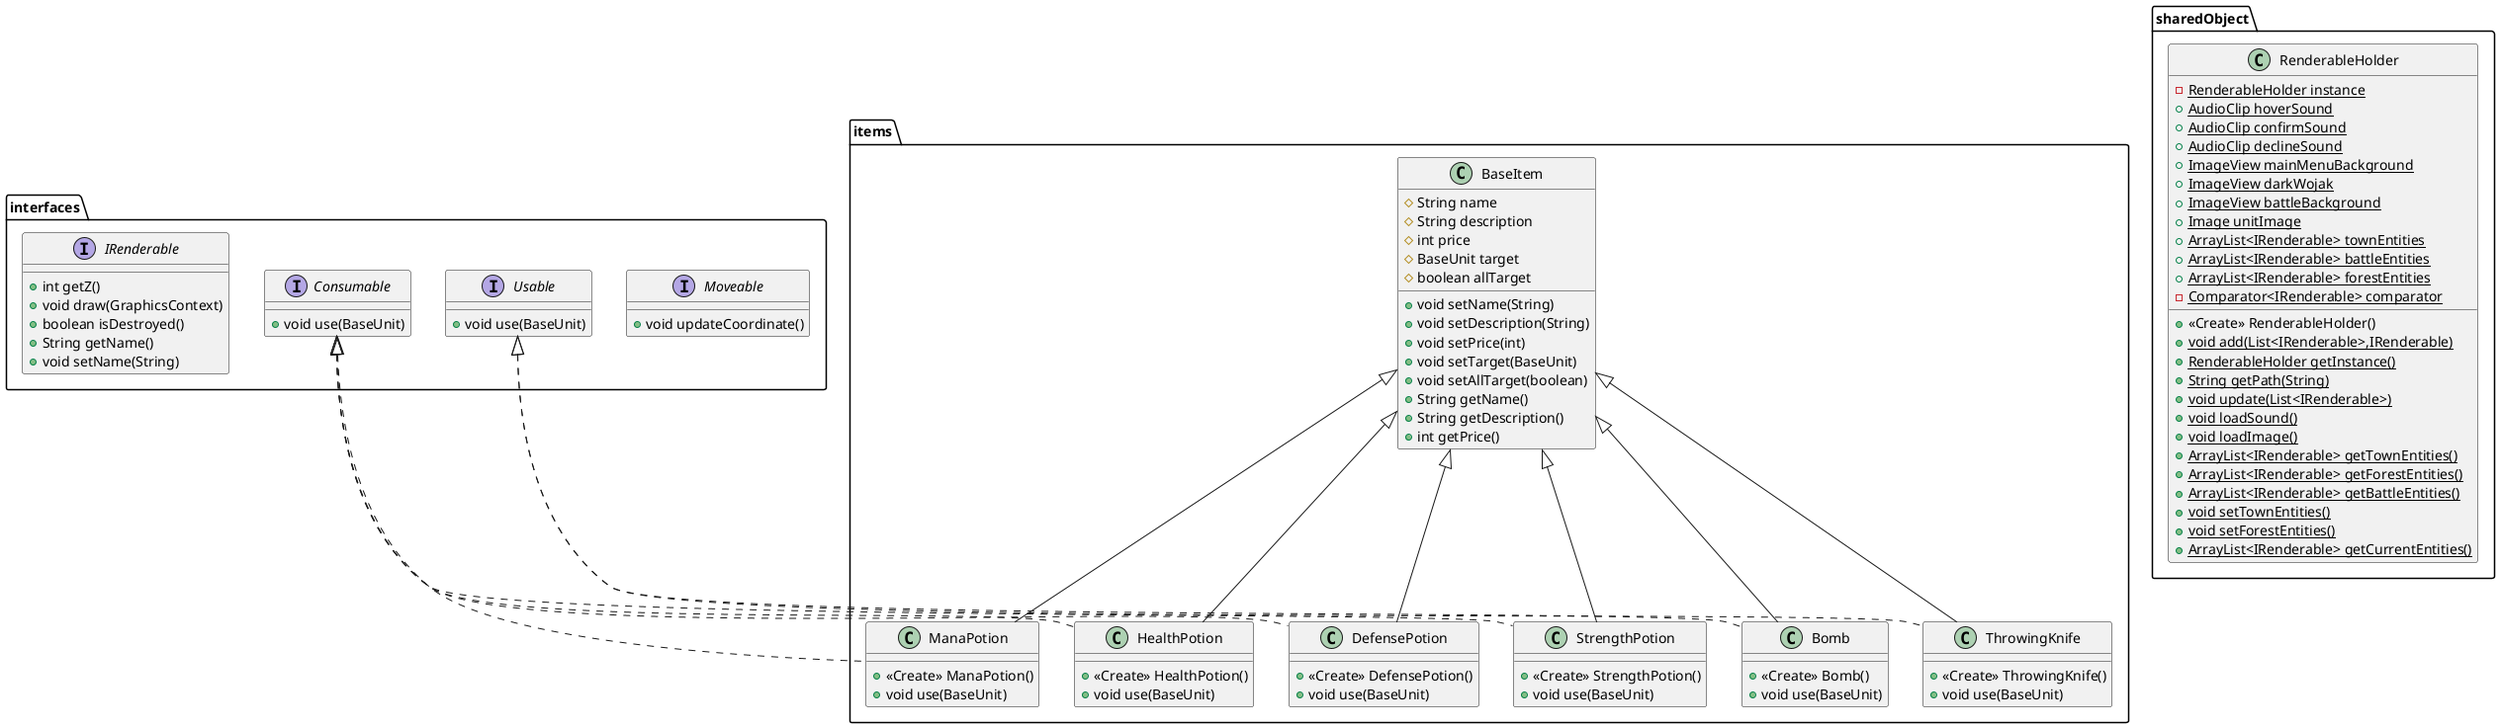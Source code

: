 @startuml
interface interfaces.Moveable {
+ void updateCoordinate()
}
class sharedObject.RenderableHolder {
- {static} RenderableHolder instance
+ {static} AudioClip hoverSound
+ {static} AudioClip confirmSound
+ {static} AudioClip declineSound
+ {static} ImageView mainMenuBackground
+ {static} ImageView darkWojak
+ {static} ImageView battleBackground
+ {static} Image unitImage
+ {static} ArrayList<IRenderable> townEntities
+ {static} ArrayList<IRenderable> battleEntities
+ {static} ArrayList<IRenderable> forestEntities
- {static} Comparator<IRenderable> comparator
+ <<Create>> RenderableHolder()
+ {static} void add(List<IRenderable>,IRenderable)
+ {static} RenderableHolder getInstance()
+ {static} String getPath(String)
+ {static} void update(List<IRenderable>)
+ {static} void loadSound()
+ {static} void loadImage()
+ {static} ArrayList<IRenderable> getTownEntities()
+ {static} ArrayList<IRenderable> getForestEntities()
+ {static} ArrayList<IRenderable> getBattleEntities()
+ {static} void setTownEntities()
+ {static} void setForestEntities()
+ {static} ArrayList<IRenderable> getCurrentEntities()
}
class items.DefensePotion {
+ <<Create>> DefensePotion()
+ void use(BaseUnit)
}
class items.Bomb {
+ <<Create>> Bomb()
+ void use(BaseUnit)
}
class items.ManaPotion {
+ <<Create>> ManaPotion()
+ void use(BaseUnit)
}
class items.HealthPotion {
+ <<Create>> HealthPotion()
+ void use(BaseUnit)
}
class items.ThrowingKnife {
+ <<Create>> ThrowingKnife()
+ void use(BaseUnit)
}
interface interfaces.Usable {
+ void use(BaseUnit)
}
interface interfaces.Consumable {
+ void use(BaseUnit)
}
interface interfaces.IRenderable {
+ int getZ()
+ void draw(GraphicsContext)
+ boolean isDestroyed()
+ String getName()
+ void setName(String)
}
class items.BaseItem {
# String name
# String description
# int price
# BaseUnit target
# boolean allTarget
+ void setName(String)
+ void setDescription(String)
+ void setPrice(int)
+ void setTarget(BaseUnit)
+ void setAllTarget(boolean)
+ String getName()
+ String getDescription()
+ int getPrice()
}
class items.StrengthPotion {
+ <<Create>> StrengthPotion()
+ void use(BaseUnit)
}


interfaces.Consumable <|.. items.DefensePotion
items.BaseItem <|-- items.DefensePotion
interfaces.Usable <|.. items.Bomb
items.BaseItem <|-- items.Bomb
interfaces.Consumable <|.. items.ManaPotion
items.BaseItem <|-- items.ManaPotion
interfaces.Consumable <|.. items.HealthPotion
items.BaseItem <|-- items.HealthPotion
interfaces.Usable <|.. items.ThrowingKnife
items.BaseItem <|-- items.ThrowingKnife
interfaces.Consumable <|.. items.StrengthPotion
items.BaseItem <|-- items.StrengthPotion
@enduml